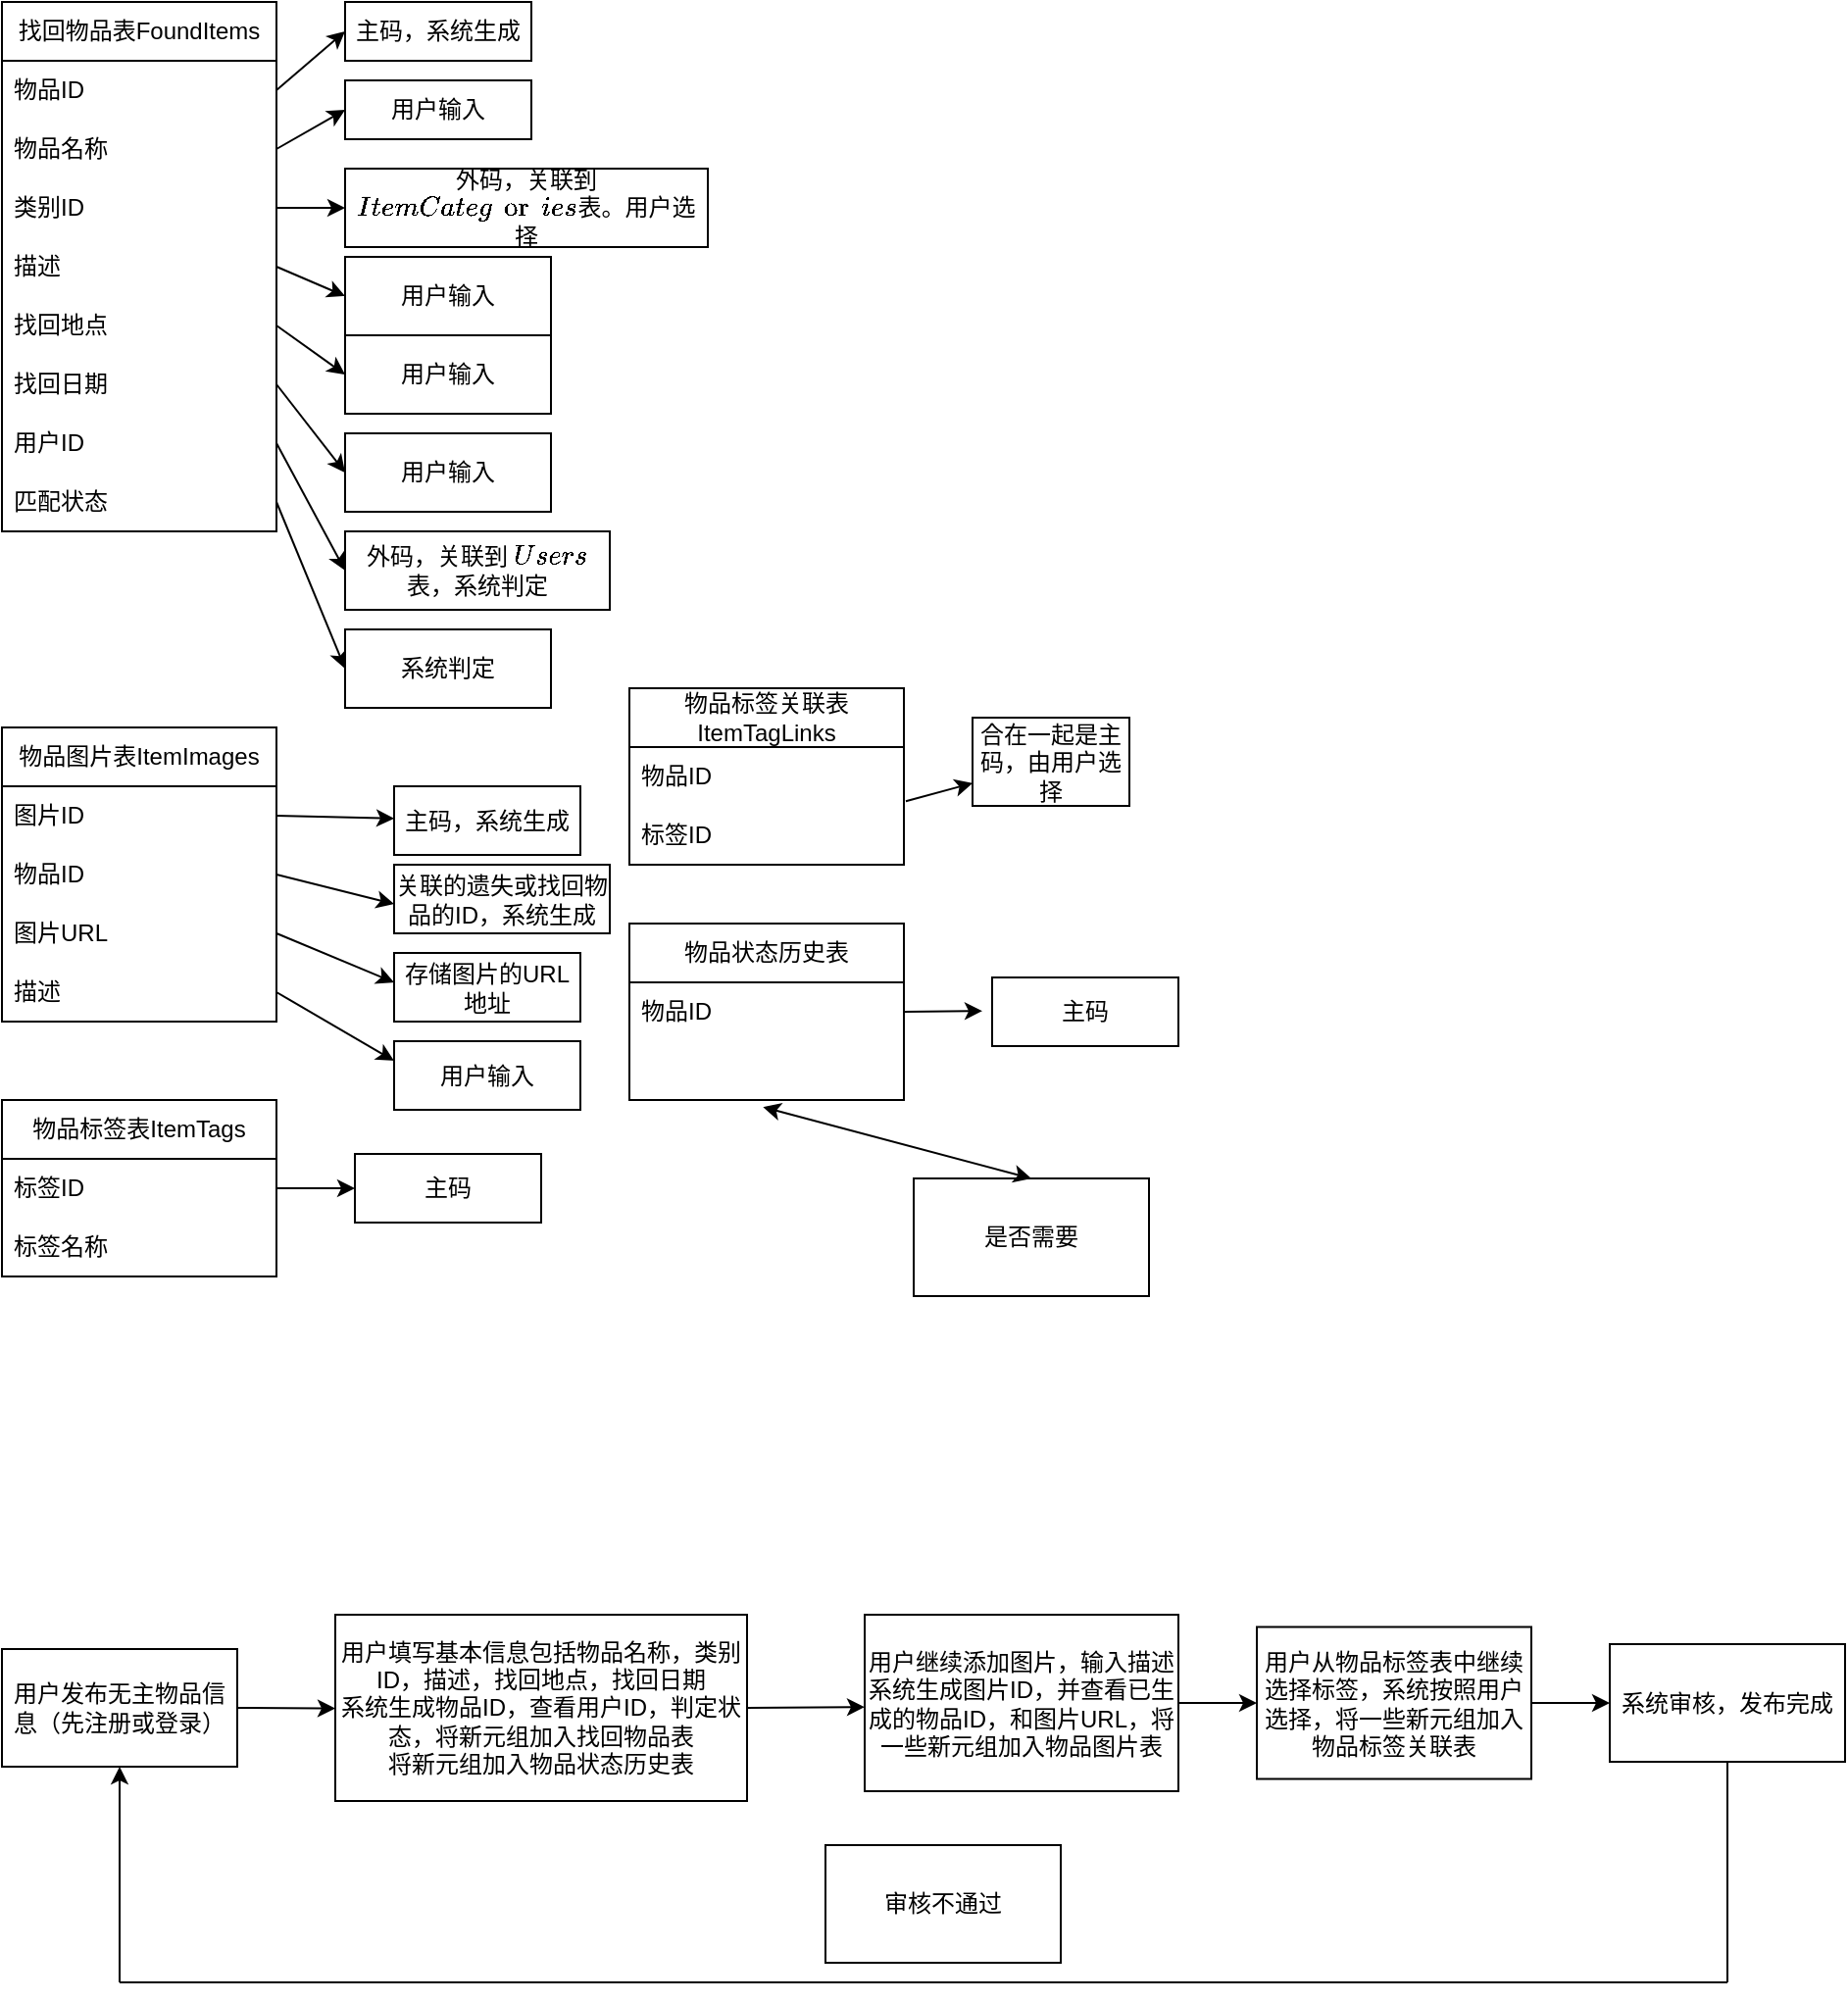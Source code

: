 <mxfile>
    <diagram id="cjO68NkbTOYkjAqNzsIx" name="第 1 页">
        <mxGraphModel dx="1523" dy="1094" grid="1" gridSize="10" guides="1" tooltips="1" connect="1" arrows="1" fold="1" page="1" pageScale="1" pageWidth="827" pageHeight="1169" math="0" shadow="0">
            <root>
                <mxCell id="0"/>
                <mxCell id="1" parent="0"/>
                <mxCell id="39" value="找回物品表FoundItems" style="swimlane;fontStyle=0;childLayout=stackLayout;horizontal=1;startSize=30;horizontalStack=0;resizeParent=1;resizeParentMax=0;resizeLast=0;collapsible=1;marginBottom=0;whiteSpace=wrap;html=1;" vertex="1" parent="1">
                    <mxGeometry width="140" height="270" as="geometry"/>
                </mxCell>
                <mxCell id="40" value="物品ID" style="text;strokeColor=none;fillColor=none;align=left;verticalAlign=middle;spacingLeft=4;spacingRight=4;overflow=hidden;points=[[0,0.5],[1,0.5]];portConstraint=eastwest;rotatable=0;whiteSpace=wrap;html=1;" vertex="1" parent="39">
                    <mxGeometry y="30" width="140" height="30" as="geometry"/>
                </mxCell>
                <mxCell id="41" value="物品名称" style="text;strokeColor=none;fillColor=none;align=left;verticalAlign=middle;spacingLeft=4;spacingRight=4;overflow=hidden;points=[[0,0.5],[1,0.5]];portConstraint=eastwest;rotatable=0;whiteSpace=wrap;html=1;" vertex="1" parent="39">
                    <mxGeometry y="60" width="140" height="30" as="geometry"/>
                </mxCell>
                <mxCell id="42" value="类别ID" style="text;strokeColor=none;fillColor=none;align=left;verticalAlign=middle;spacingLeft=4;spacingRight=4;overflow=hidden;points=[[0,0.5],[1,0.5]];portConstraint=eastwest;rotatable=0;whiteSpace=wrap;html=1;" vertex="1" parent="39">
                    <mxGeometry y="90" width="140" height="30" as="geometry"/>
                </mxCell>
                <mxCell id="43" value="描述" style="text;strokeColor=none;fillColor=none;align=left;verticalAlign=middle;spacingLeft=4;spacingRight=4;overflow=hidden;points=[[0,0.5],[1,0.5]];portConstraint=eastwest;rotatable=0;whiteSpace=wrap;html=1;" vertex="1" parent="39">
                    <mxGeometry y="120" width="140" height="30" as="geometry"/>
                </mxCell>
                <mxCell id="44" value="找回地点" style="text;strokeColor=none;fillColor=none;align=left;verticalAlign=middle;spacingLeft=4;spacingRight=4;overflow=hidden;points=[[0,0.5],[1,0.5]];portConstraint=eastwest;rotatable=0;whiteSpace=wrap;html=1;" vertex="1" parent="39">
                    <mxGeometry y="150" width="140" height="30" as="geometry"/>
                </mxCell>
                <mxCell id="45" value="找回日期" style="text;strokeColor=none;fillColor=none;align=left;verticalAlign=middle;spacingLeft=4;spacingRight=4;overflow=hidden;points=[[0,0.5],[1,0.5]];portConstraint=eastwest;rotatable=0;whiteSpace=wrap;html=1;" vertex="1" parent="39">
                    <mxGeometry y="180" width="140" height="30" as="geometry"/>
                </mxCell>
                <mxCell id="46" value="用户ID" style="text;strokeColor=none;fillColor=none;align=left;verticalAlign=middle;spacingLeft=4;spacingRight=4;overflow=hidden;points=[[0,0.5],[1,0.5]];portConstraint=eastwest;rotatable=0;whiteSpace=wrap;html=1;" vertex="1" parent="39">
                    <mxGeometry y="210" width="140" height="30" as="geometry"/>
                </mxCell>
                <mxCell id="47" value="匹配状态" style="text;strokeColor=none;fillColor=none;align=left;verticalAlign=middle;spacingLeft=4;spacingRight=4;overflow=hidden;points=[[0,0.5],[1,0.5]];portConstraint=eastwest;rotatable=0;whiteSpace=wrap;html=1;" vertex="1" parent="39">
                    <mxGeometry y="240" width="140" height="30" as="geometry"/>
                </mxCell>
                <mxCell id="61" value="物品图片表ItemImages" style="swimlane;fontStyle=0;childLayout=stackLayout;horizontal=1;startSize=30;horizontalStack=0;resizeParent=1;resizeParentMax=0;resizeLast=0;collapsible=1;marginBottom=0;whiteSpace=wrap;html=1;" vertex="1" parent="1">
                    <mxGeometry y="370" width="140" height="150" as="geometry"/>
                </mxCell>
                <mxCell id="62" value="图片ID" style="text;strokeColor=none;fillColor=none;align=left;verticalAlign=middle;spacingLeft=4;spacingRight=4;overflow=hidden;points=[[0,0.5],[1,0.5]];portConstraint=eastwest;rotatable=0;whiteSpace=wrap;html=1;" vertex="1" parent="61">
                    <mxGeometry y="30" width="140" height="30" as="geometry"/>
                </mxCell>
                <mxCell id="63" value="物品ID" style="text;strokeColor=none;fillColor=none;align=left;verticalAlign=middle;spacingLeft=4;spacingRight=4;overflow=hidden;points=[[0,0.5],[1,0.5]];portConstraint=eastwest;rotatable=0;whiteSpace=wrap;html=1;" vertex="1" parent="61">
                    <mxGeometry y="60" width="140" height="30" as="geometry"/>
                </mxCell>
                <mxCell id="64" value="图片URL" style="text;strokeColor=none;fillColor=none;align=left;verticalAlign=middle;spacingLeft=4;spacingRight=4;overflow=hidden;points=[[0,0.5],[1,0.5]];portConstraint=eastwest;rotatable=0;whiteSpace=wrap;html=1;" vertex="1" parent="61">
                    <mxGeometry y="90" width="140" height="30" as="geometry"/>
                </mxCell>
                <mxCell id="65" value="描述" style="text;strokeColor=none;fillColor=none;align=left;verticalAlign=middle;spacingLeft=4;spacingRight=4;overflow=hidden;points=[[0,0.5],[1,0.5]];portConstraint=eastwest;rotatable=0;whiteSpace=wrap;html=1;" vertex="1" parent="61">
                    <mxGeometry y="120" width="140" height="30" as="geometry"/>
                </mxCell>
                <mxCell id="66" value="物品标签表ItemTags" style="swimlane;fontStyle=0;childLayout=stackLayout;horizontal=1;startSize=30;horizontalStack=0;resizeParent=1;resizeParentMax=0;resizeLast=0;collapsible=1;marginBottom=0;whiteSpace=wrap;html=1;" vertex="1" parent="1">
                    <mxGeometry y="560" width="140" height="90" as="geometry"/>
                </mxCell>
                <mxCell id="67" value="标签ID" style="text;strokeColor=none;fillColor=none;align=left;verticalAlign=middle;spacingLeft=4;spacingRight=4;overflow=hidden;points=[[0,0.5],[1,0.5]];portConstraint=eastwest;rotatable=0;whiteSpace=wrap;html=1;" vertex="1" parent="66">
                    <mxGeometry y="30" width="140" height="30" as="geometry"/>
                </mxCell>
                <mxCell id="68" value="标签名称" style="text;strokeColor=none;fillColor=none;align=left;verticalAlign=middle;spacingLeft=4;spacingRight=4;overflow=hidden;points=[[0,0.5],[1,0.5]];portConstraint=eastwest;rotatable=0;whiteSpace=wrap;html=1;" vertex="1" parent="66">
                    <mxGeometry y="60" width="140" height="30" as="geometry"/>
                </mxCell>
                <mxCell id="69" value="物品标签关联表ItemTagLinks" style="swimlane;fontStyle=0;childLayout=stackLayout;horizontal=1;startSize=30;horizontalStack=0;resizeParent=1;resizeParentMax=0;resizeLast=0;collapsible=1;marginBottom=0;whiteSpace=wrap;html=1;" vertex="1" parent="1">
                    <mxGeometry x="320" y="350" width="140" height="90" as="geometry"/>
                </mxCell>
                <mxCell id="70" value="物品ID" style="text;strokeColor=none;fillColor=none;align=left;verticalAlign=middle;spacingLeft=4;spacingRight=4;overflow=hidden;points=[[0,0.5],[1,0.5]];portConstraint=eastwest;rotatable=0;whiteSpace=wrap;html=1;" vertex="1" parent="69">
                    <mxGeometry y="30" width="140" height="30" as="geometry"/>
                </mxCell>
                <mxCell id="71" value="标签ID" style="text;strokeColor=none;fillColor=none;align=left;verticalAlign=middle;spacingLeft=4;spacingRight=4;overflow=hidden;points=[[0,0.5],[1,0.5]];portConstraint=eastwest;rotatable=0;whiteSpace=wrap;html=1;" vertex="1" parent="69">
                    <mxGeometry y="60" width="140" height="30" as="geometry"/>
                </mxCell>
                <mxCell id="75" style="edgeStyle=none;html=1;exitX=1;exitY=0.5;exitDx=0;exitDy=0;" edge="1" parent="1" source="62" target="76">
                    <mxGeometry relative="1" as="geometry">
                        <mxPoint x="190" y="415" as="targetPoint"/>
                    </mxGeometry>
                </mxCell>
                <mxCell id="76" value="主码，系统生成" style="rounded=0;whiteSpace=wrap;html=1;" vertex="1" parent="1">
                    <mxGeometry x="200" y="400" width="95" height="35" as="geometry"/>
                </mxCell>
                <mxCell id="77" style="edgeStyle=none;html=1;exitX=1;exitY=0.5;exitDx=0;exitDy=0;" edge="1" parent="1" source="63">
                    <mxGeometry relative="1" as="geometry">
                        <mxPoint x="200" y="460" as="targetPoint"/>
                    </mxGeometry>
                </mxCell>
                <mxCell id="78" value="关联的遗失或找回物品的ID，系统生成" style="rounded=0;whiteSpace=wrap;html=1;" vertex="1" parent="1">
                    <mxGeometry x="200" y="440" width="110" height="35" as="geometry"/>
                </mxCell>
                <mxCell id="79" style="edgeStyle=none;html=1;exitX=1;exitY=0.5;exitDx=0;exitDy=0;" edge="1" parent="1" source="64">
                    <mxGeometry relative="1" as="geometry">
                        <mxPoint x="200" y="500" as="targetPoint"/>
                    </mxGeometry>
                </mxCell>
                <mxCell id="80" value="存储图片的URL地址" style="rounded=0;whiteSpace=wrap;html=1;" vertex="1" parent="1">
                    <mxGeometry x="200" y="485" width="95" height="35" as="geometry"/>
                </mxCell>
                <mxCell id="81" style="edgeStyle=none;html=1;exitX=1;exitY=0.5;exitDx=0;exitDy=0;" edge="1" parent="1" source="65">
                    <mxGeometry relative="1" as="geometry">
                        <mxPoint x="200" y="540" as="targetPoint"/>
                    </mxGeometry>
                </mxCell>
                <mxCell id="82" value="用户输入" style="rounded=0;whiteSpace=wrap;html=1;" vertex="1" parent="1">
                    <mxGeometry x="200" y="530" width="95" height="35" as="geometry"/>
                </mxCell>
                <mxCell id="83" style="edgeStyle=none;html=1;exitX=1;exitY=0.5;exitDx=0;exitDy=0;" edge="1" parent="1" source="67">
                    <mxGeometry relative="1" as="geometry">
                        <mxPoint x="180" y="605" as="targetPoint"/>
                    </mxGeometry>
                </mxCell>
                <mxCell id="84" value="主码" style="rounded=0;whiteSpace=wrap;html=1;" vertex="1" parent="1">
                    <mxGeometry x="180" y="587.5" width="95" height="35" as="geometry"/>
                </mxCell>
                <mxCell id="85" style="edgeStyle=none;html=1;exitX=1.007;exitY=-0.078;exitDx=0;exitDy=0;exitPerimeter=0;" edge="1" parent="1" source="71" target="86">
                    <mxGeometry relative="1" as="geometry">
                        <mxPoint x="500" y="445" as="targetPoint"/>
                    </mxGeometry>
                </mxCell>
                <mxCell id="86" value="合在一起是主码，由用户选择" style="rounded=0;whiteSpace=wrap;html=1;" vertex="1" parent="1">
                    <mxGeometry x="495" y="365" width="80" height="45" as="geometry"/>
                </mxCell>
                <mxCell id="87" style="edgeStyle=none;html=1;exitX=1;exitY=0.5;exitDx=0;exitDy=0;entryX=0;entryY=0.5;entryDx=0;entryDy=0;" edge="1" parent="1" source="40" target="114">
                    <mxGeometry relative="1" as="geometry">
                        <mxPoint x="180" y="45" as="targetPoint"/>
                    </mxGeometry>
                </mxCell>
                <mxCell id="114" value="主码，系统生成" style="rounded=0;whiteSpace=wrap;html=1;" vertex="1" parent="1">
                    <mxGeometry x="175" width="95" height="30" as="geometry"/>
                </mxCell>
                <mxCell id="115" style="edgeStyle=none;html=1;exitX=1;exitY=0.5;exitDx=0;exitDy=0;entryX=0;entryY=0.5;entryDx=0;entryDy=0;" edge="1" parent="1" source="41" target="122">
                    <mxGeometry relative="1" as="geometry">
                        <mxPoint x="180" y="80" as="targetPoint"/>
                    </mxGeometry>
                </mxCell>
                <mxCell id="116" style="edgeStyle=none;html=1;exitX=1;exitY=0.5;exitDx=0;exitDy=0;entryX=0;entryY=0.5;entryDx=0;entryDy=0;" edge="1" parent="1" source="42" target="128">
                    <mxGeometry relative="1" as="geometry">
                        <mxPoint x="170" y="120" as="targetPoint"/>
                    </mxGeometry>
                </mxCell>
                <mxCell id="117" style="edgeStyle=none;html=1;exitX=1;exitY=0.5;exitDx=0;exitDy=0;entryX=0;entryY=0.5;entryDx=0;entryDy=0;" edge="1" parent="1" source="43" target="123">
                    <mxGeometry relative="1" as="geometry">
                        <mxPoint x="180" y="150" as="targetPoint"/>
                    </mxGeometry>
                </mxCell>
                <mxCell id="118" style="edgeStyle=none;html=1;exitX=1;exitY=0.5;exitDx=0;exitDy=0;entryX=0;entryY=0.5;entryDx=0;entryDy=0;" edge="1" parent="1" source="44" target="124">
                    <mxGeometry relative="1" as="geometry">
                        <mxPoint x="190" y="190" as="targetPoint"/>
                    </mxGeometry>
                </mxCell>
                <mxCell id="119" style="edgeStyle=none;html=1;exitX=1;exitY=0.5;exitDx=0;exitDy=0;entryX=0;entryY=0.5;entryDx=0;entryDy=0;" edge="1" parent="1" source="45" target="125">
                    <mxGeometry relative="1" as="geometry">
                        <mxPoint x="190" y="220" as="targetPoint"/>
                    </mxGeometry>
                </mxCell>
                <mxCell id="120" style="edgeStyle=none;html=1;exitX=1;exitY=0.5;exitDx=0;exitDy=0;entryX=0;entryY=0.5;entryDx=0;entryDy=0;" edge="1" parent="1" source="46" target="126">
                    <mxGeometry relative="1" as="geometry">
                        <mxPoint x="180" y="250" as="targetPoint"/>
                    </mxGeometry>
                </mxCell>
                <mxCell id="121" style="edgeStyle=none;html=1;exitX=1;exitY=0.5;exitDx=0;exitDy=0;entryX=0;entryY=0.5;entryDx=0;entryDy=0;" edge="1" parent="1" source="47" target="127">
                    <mxGeometry relative="1" as="geometry">
                        <mxPoint x="170" y="300" as="targetPoint"/>
                    </mxGeometry>
                </mxCell>
                <mxCell id="122" value="用户输入" style="rounded=0;whiteSpace=wrap;html=1;" vertex="1" parent="1">
                    <mxGeometry x="175" y="40" width="95" height="30" as="geometry"/>
                </mxCell>
                <mxCell id="123" value="用户输入" style="rounded=0;whiteSpace=wrap;html=1;" vertex="1" parent="1">
                    <mxGeometry x="175" y="130" width="105" height="40" as="geometry"/>
                </mxCell>
                <mxCell id="124" value="用户输入" style="rounded=0;whiteSpace=wrap;html=1;" vertex="1" parent="1">
                    <mxGeometry x="175" y="170" width="105" height="40" as="geometry"/>
                </mxCell>
                <mxCell id="125" value="用户输入" style="rounded=0;whiteSpace=wrap;html=1;" vertex="1" parent="1">
                    <mxGeometry x="175" y="220" width="105" height="40" as="geometry"/>
                </mxCell>
                <mxCell id="126" value="外码，关联到 `Users`表，系统判定" style="rounded=0;whiteSpace=wrap;html=1;" vertex="1" parent="1">
                    <mxGeometry x="175" y="270" width="135" height="40" as="geometry"/>
                </mxCell>
                <mxCell id="127" value="系统判定" style="rounded=0;whiteSpace=wrap;html=1;" vertex="1" parent="1">
                    <mxGeometry x="175" y="320" width="105" height="40" as="geometry"/>
                </mxCell>
                <mxCell id="128" value="外码，关联到 `ItemCategories`表。用户选择" style="rounded=0;whiteSpace=wrap;html=1;" vertex="1" parent="1">
                    <mxGeometry x="175" y="85" width="185" height="40" as="geometry"/>
                </mxCell>
                <mxCell id="129" style="edgeStyle=none;html=1;exitX=1;exitY=0.5;exitDx=0;exitDy=0;" edge="1" parent="1" source="130">
                    <mxGeometry relative="1" as="geometry">
                        <mxPoint x="170" y="870.286" as="targetPoint"/>
                    </mxGeometry>
                </mxCell>
                <mxCell id="130" value="用户发布无主物品信息（先注册或登录）" style="rounded=0;whiteSpace=wrap;html=1;" vertex="1" parent="1">
                    <mxGeometry y="840" width="120" height="60" as="geometry"/>
                </mxCell>
                <mxCell id="131" style="edgeStyle=none;html=1;exitX=1;exitY=0.5;exitDx=0;exitDy=0;" edge="1" parent="1" source="132">
                    <mxGeometry relative="1" as="geometry">
                        <mxPoint x="440" y="869.588" as="targetPoint"/>
                    </mxGeometry>
                </mxCell>
                <mxCell id="132" value="用户填写基本信息包括物品名称，类别ID，描述，找回地点，找回日期&lt;br&gt;系统生成物品ID，查看用户ID，判定状态，将新元组加入找回物品表&lt;br&gt;将新元组加入物品状态历史表" style="rounded=0;whiteSpace=wrap;html=1;" vertex="1" parent="1">
                    <mxGeometry x="170" y="822.5" width="210" height="95" as="geometry"/>
                </mxCell>
                <mxCell id="133" style="edgeStyle=none;html=1;exitX=1;exitY=0.5;exitDx=0;exitDy=0;" edge="1" parent="1" source="134" target="136">
                    <mxGeometry relative="1" as="geometry">
                        <mxPoint x="650" y="867.235" as="targetPoint"/>
                    </mxGeometry>
                </mxCell>
                <mxCell id="134" value="用户继续添加图片，输入描述&lt;br&gt;系统生成图片ID，并查看已生成的物品ID，和图片URL，将一些新元组加入物品图片表" style="rounded=0;whiteSpace=wrap;html=1;" vertex="1" parent="1">
                    <mxGeometry x="440" y="822.5" width="160" height="90" as="geometry"/>
                </mxCell>
                <mxCell id="135" style="edgeStyle=none;html=1;exitX=1;exitY=0.5;exitDx=0;exitDy=0;" edge="1" parent="1" source="136">
                    <mxGeometry relative="1" as="geometry">
                        <mxPoint x="820" y="867.498" as="targetPoint"/>
                    </mxGeometry>
                </mxCell>
                <mxCell id="136" value="用户从物品标签表中继续选择标签，系统按照用户选择，将一些新元组加入物品标签关联表" style="rounded=0;whiteSpace=wrap;html=1;" vertex="1" parent="1">
                    <mxGeometry x="640" y="828.75" width="140" height="77.5" as="geometry"/>
                </mxCell>
                <mxCell id="145" value="系统审核，发布完成" style="rounded=0;whiteSpace=wrap;html=1;" vertex="1" parent="1">
                    <mxGeometry x="820" y="837.5" width="120" height="60" as="geometry"/>
                </mxCell>
                <mxCell id="147" value="物品状态历史表" style="swimlane;fontStyle=0;childLayout=stackLayout;horizontal=1;startSize=30;horizontalStack=0;resizeParent=1;resizeParentMax=0;resizeLast=0;collapsible=1;marginBottom=0;whiteSpace=wrap;html=1;" vertex="1" parent="1">
                    <mxGeometry x="320" y="470" width="140" height="90" as="geometry"/>
                </mxCell>
                <mxCell id="148" value="物品ID" style="text;strokeColor=none;fillColor=none;align=left;verticalAlign=middle;spacingLeft=4;spacingRight=4;overflow=hidden;points=[[0,0.5],[1,0.5]];portConstraint=eastwest;rotatable=0;whiteSpace=wrap;html=1;" vertex="1" parent="147">
                    <mxGeometry y="30" width="140" height="30" as="geometry"/>
                </mxCell>
                <mxCell id="149" value="&amp;nbsp;" style="text;strokeColor=none;fillColor=none;align=left;verticalAlign=middle;spacingLeft=4;spacingRight=4;overflow=hidden;points=[[0,0.5],[1,0.5]];portConstraint=eastwest;rotatable=0;whiteSpace=wrap;html=1;" vertex="1" parent="147">
                    <mxGeometry y="60" width="140" height="30" as="geometry"/>
                </mxCell>
                <mxCell id="150" style="edgeStyle=none;html=1;exitX=1;exitY=0.5;exitDx=0;exitDy=0;" edge="1" parent="1" source="148">
                    <mxGeometry relative="1" as="geometry">
                        <mxPoint x="500" y="514.571" as="targetPoint"/>
                    </mxGeometry>
                </mxCell>
                <mxCell id="151" value="主码" style="rounded=0;whiteSpace=wrap;html=1;" vertex="1" parent="1">
                    <mxGeometry x="505" y="497.5" width="95" height="35" as="geometry"/>
                </mxCell>
                <mxCell id="152" value="是否需要" style="rounded=0;whiteSpace=wrap;html=1;" vertex="1" parent="1">
                    <mxGeometry x="465" y="600" width="120" height="60" as="geometry"/>
                </mxCell>
                <mxCell id="153" value="" style="endArrow=classic;startArrow=classic;html=1;entryX=0.5;entryY=0;entryDx=0;entryDy=0;exitX=0.487;exitY=1.121;exitDx=0;exitDy=0;exitPerimeter=0;" edge="1" parent="1" source="149" target="152">
                    <mxGeometry width="50" height="50" relative="1" as="geometry">
                        <mxPoint x="530" y="540" as="sourcePoint"/>
                        <mxPoint x="580" y="490" as="targetPoint"/>
                    </mxGeometry>
                </mxCell>
                <mxCell id="155" value="" style="endArrow=classic;html=1;entryX=0.5;entryY=1;entryDx=0;entryDy=0;" edge="1" parent="1" target="130">
                    <mxGeometry width="50" height="50" relative="1" as="geometry">
                        <mxPoint x="60" y="1010" as="sourcePoint"/>
                        <mxPoint x="220" y="1010" as="targetPoint"/>
                    </mxGeometry>
                </mxCell>
                <mxCell id="156" value="" style="endArrow=none;html=1;exitX=0.5;exitY=1;exitDx=0;exitDy=0;" edge="1" parent="1" source="145">
                    <mxGeometry width="50" height="50" relative="1" as="geometry">
                        <mxPoint x="440" y="560" as="sourcePoint"/>
                        <mxPoint x="880" y="1010" as="targetPoint"/>
                    </mxGeometry>
                </mxCell>
                <mxCell id="157" value="" style="endArrow=none;html=1;" edge="1" parent="1">
                    <mxGeometry width="50" height="50" relative="1" as="geometry">
                        <mxPoint x="60" y="1010" as="sourcePoint"/>
                        <mxPoint x="880" y="1010" as="targetPoint"/>
                    </mxGeometry>
                </mxCell>
                <mxCell id="158" value="审核不通过" style="rounded=0;whiteSpace=wrap;html=1;" vertex="1" parent="1">
                    <mxGeometry x="420" y="940" width="120" height="60" as="geometry"/>
                </mxCell>
            </root>
        </mxGraphModel>
    </diagram>
</mxfile>